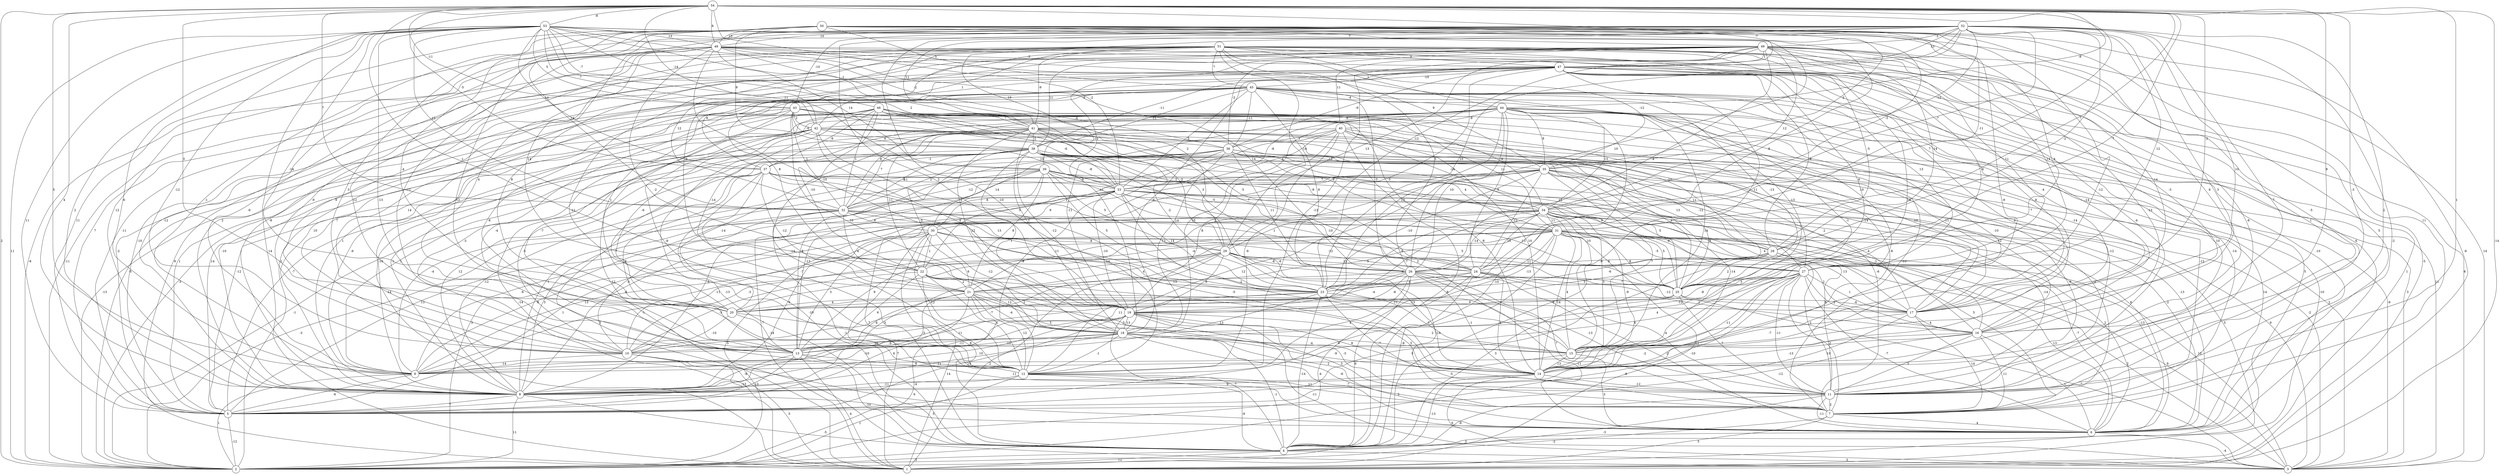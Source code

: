 graph { 
	 fontname="Helvetica,Arial,sans-serif" 
	 node [shape = circle]; 
	 54 -- 1 [label = "-14"];
	 54 -- 2 [label = "2"];
	 54 -- 8 [label = "4"];
	 54 -- 9 [label = "5"];
	 54 -- 11 [label = "1"];
	 54 -- 14 [label = "-3"];
	 54 -- 16 [label = "9"];
	 54 -- 19 [label = "-1"];
	 54 -- 20 [label = "3"];
	 54 -- 23 [label = "7"];
	 54 -- 24 [label = "-7"];
	 54 -- 27 [label = "-2"];
	 54 -- 31 [label = "7"];
	 54 -- 32 [label = "7"];
	 54 -- 33 [label = "-2"];
	 54 -- 37 [label = "-5"];
	 54 -- 42 [label = "-14"];
	 54 -- 43 [label = "-11"];
	 54 -- 44 [label = "-8"];
	 54 -- 47 [label = "-7"];
	 54 -- 48 [label = "8"];
	 54 -- 53 [label = "-8"];
	 53 -- 1 [label = "14"];
	 53 -- 2 [label = "11"];
	 53 -- 3 [label = "14"];
	 53 -- 5 [label = "11"];
	 53 -- 8 [label = "2"];
	 53 -- 9 [label = "6"];
	 53 -- 10 [label = "-12"];
	 53 -- 12 [label = "-13"];
	 53 -- 20 [label = "-14"];
	 53 -- 24 [label = "9"];
	 53 -- 25 [label = "-4"];
	 53 -- 26 [label = "10"];
	 53 -- 32 [label = "12"];
	 53 -- 33 [label = "2"];
	 53 -- 34 [label = "-3"];
	 53 -- 36 [label = "-2"];
	 53 -- 37 [label = "14"];
	 53 -- 39 [label = "11"];
	 53 -- 41 [label = "-1"];
	 53 -- 42 [label = "-7"];
	 53 -- 43 [label = "5"];
	 53 -- 46 [label = "-7"];
	 53 -- 48 [label = "13"];
	 52 -- 4 [label = "-2"];
	 52 -- 8 [label = "12"];
	 52 -- 11 [label = "2"];
	 52 -- 12 [label = "-10"];
	 52 -- 13 [label = "-11"];
	 52 -- 14 [label = "7"];
	 52 -- 15 [label = "3"];
	 52 -- 17 [label = "10"];
	 52 -- 18 [label = "2"];
	 52 -- 21 [label = "14"];
	 52 -- 23 [label = "10"];
	 52 -- 27 [label = "12"];
	 52 -- 28 [label = "-2"];
	 52 -- 29 [label = "-12"];
	 52 -- 34 [label = "-7"];
	 52 -- 35 [label = "-12"];
	 52 -- 39 [label = "10"];
	 52 -- 41 [label = "11"];
	 52 -- 43 [label = "-10"];
	 52 -- 47 [label = "13"];
	 52 -- 48 [label = "10"];
	 52 -- 49 [label = "-3"];
	 51 -- 1 [label = "-5"];
	 51 -- 2 [label = "-11"];
	 51 -- 5 [label = "7"];
	 51 -- 8 [label = "2"];
	 51 -- 10 [label = "-9"];
	 51 -- 11 [label = "-8"];
	 51 -- 12 [label = "-11"];
	 51 -- 15 [label = "14"];
	 51 -- 16 [label = "-3"];
	 51 -- 20 [label = "8"];
	 51 -- 22 [label = "-9"];
	 51 -- 25 [label = "-6"];
	 51 -- 26 [label = "5"];
	 51 -- 27 [label = "11"];
	 51 -- 28 [label = "-5"];
	 51 -- 29 [label = "-14"];
	 51 -- 32 [label = "12"];
	 51 -- 35 [label = "-12"];
	 51 -- 41 [label = "-9"];
	 51 -- 42 [label = "1"];
	 51 -- 44 [label = "1"];
	 51 -- 45 [label = "7"];
	 51 -- 47 [label = "3"];
	 50 -- 1 [label = "-8"];
	 50 -- 5 [label = "11"];
	 50 -- 7 [label = "11"];
	 50 -- 9 [label = "-1"];
	 50 -- 11 [label = "-5"];
	 50 -- 12 [label = "12"];
	 50 -- 13 [label = "3"];
	 50 -- 14 [label = "-9"];
	 50 -- 15 [label = "-12"];
	 50 -- 20 [label = "-4"];
	 50 -- 31 [label = "-11"];
	 50 -- 32 [label = "13"];
	 50 -- 35 [label = "-2"];
	 50 -- 38 [label = "9"];
	 50 -- 45 [label = "5"];
	 50 -- 48 [label = "13"];
	 50 -- 49 [label = "7"];
	 49 -- 2 [label = "2"];
	 49 -- 5 [label = "-11"];
	 49 -- 7 [label = "5"];
	 49 -- 8 [label = "-8"];
	 49 -- 10 [label = "9"];
	 49 -- 11 [label = "1"];
	 49 -- 12 [label = "-13"];
	 49 -- 14 [label = "-13"];
	 49 -- 16 [label = "6"];
	 49 -- 17 [label = "14"];
	 49 -- 18 [label = "-11"];
	 49 -- 26 [label = "-4"];
	 49 -- 27 [label = "13"];
	 49 -- 28 [label = "14"];
	 49 -- 29 [label = "13"];
	 49 -- 34 [label = "12"];
	 49 -- 36 [label = "-2"];
	 49 -- 38 [label = "11"];
	 49 -- 40 [label = "11"];
	 49 -- 47 [label = "1"];
	 48 -- 1 [label = "9"];
	 48 -- 2 [label = "-8"];
	 48 -- 6 [label = "6"];
	 48 -- 8 [label = "-12"];
	 48 -- 9 [label = "-6"];
	 48 -- 11 [label = "-4"];
	 48 -- 13 [label = "12"];
	 48 -- 15 [label = "-13"];
	 48 -- 18 [label = "-2"];
	 48 -- 19 [label = "-10"];
	 48 -- 20 [label = "4"];
	 48 -- 26 [label = "14"];
	 48 -- 29 [label = "2"];
	 48 -- 35 [label = "9"];
	 48 -- 39 [label = "14"];
	 48 -- 47 [label = "-3"];
	 47 -- 1 [label = "1"];
	 47 -- 2 [label = "-5"];
	 47 -- 3 [label = "6"];
	 47 -- 4 [label = "-9"];
	 47 -- 5 [label = "-10"];
	 47 -- 6 [label = "-10"];
	 47 -- 8 [label = "10"];
	 47 -- 10 [label = "14"];
	 47 -- 14 [label = "6"];
	 47 -- 16 [label = "-14"];
	 47 -- 17 [label = "-4"];
	 47 -- 18 [label = "-6"];
	 47 -- 22 [label = "8"];
	 47 -- 23 [label = "-3"];
	 47 -- 25 [label = "6"];
	 47 -- 27 [label = "13"];
	 47 -- 28 [label = "-8"];
	 47 -- 36 [label = "-9"];
	 47 -- 37 [label = "8"];
	 47 -- 38 [label = "-11"];
	 47 -- 45 [label = "-10"];
	 46 -- 1 [label = "-14"];
	 46 -- 2 [label = "-13"];
	 46 -- 7 [label = "-10"];
	 46 -- 8 [label = "-10"];
	 46 -- 11 [label = "-12"];
	 46 -- 12 [label = "-9"];
	 46 -- 13 [label = "-7"];
	 46 -- 14 [label = "-8"];
	 46 -- 21 [label = "-14"];
	 46 -- 22 [label = "-10"];
	 46 -- 24 [label = "5"];
	 46 -- 27 [label = "11"];
	 46 -- 29 [label = "-2"];
	 46 -- 31 [label = "11"];
	 46 -- 32 [label = "1"];
	 46 -- 33 [label = "-6"];
	 46 -- 34 [label = "-9"];
	 46 -- 37 [label = "-9"];
	 46 -- 41 [label = "7"];
	 45 -- 2 [label = "-5"];
	 45 -- 3 [label = "11"];
	 45 -- 5 [label = "-2"];
	 45 -- 7 [label = "-14"];
	 45 -- 8 [label = "1"];
	 45 -- 10 [label = "7"];
	 45 -- 11 [label = "10"];
	 45 -- 13 [label = "-6"];
	 45 -- 14 [label = "-10"];
	 45 -- 15 [label = "-1"];
	 45 -- 17 [label = "9"];
	 45 -- 20 [label = "1"];
	 45 -- 23 [label = "9"];
	 45 -- 25 [label = "-13"];
	 45 -- 26 [label = "-3"];
	 45 -- 33 [label = "5"];
	 45 -- 36 [label = "-11"];
	 45 -- 38 [label = "-11"];
	 45 -- 43 [label = "-9"];
	 45 -- 44 [label = "-4"];
	 44 -- 1 [label = "-10"];
	 44 -- 3 [label = "3"];
	 44 -- 4 [label = "-10"];
	 44 -- 5 [label = "14"];
	 44 -- 6 [label = "5"];
	 44 -- 7 [label = "-12"];
	 44 -- 15 [label = "14"];
	 44 -- 17 [label = "7"];
	 44 -- 18 [label = "10"];
	 44 -- 19 [label = "-11"];
	 44 -- 20 [label = "-6"];
	 44 -- 23 [label = "13"];
	 44 -- 24 [label = "5"];
	 44 -- 26 [label = "10"];
	 44 -- 27 [label = "10"];
	 44 -- 32 [label = "8"];
	 44 -- 33 [label = "-8"];
	 44 -- 34 [label = "13"];
	 44 -- 35 [label = "8"];
	 44 -- 37 [label = "6"];
	 44 -- 40 [label = "-9"];
	 44 -- 41 [label = "9"];
	 44 -- 42 [label = "-4"];
	 43 -- 4 [label = "12"];
	 43 -- 5 [label = "1"];
	 43 -- 13 [label = "-4"];
	 43 -- 14 [label = "10"];
	 43 -- 16 [label = "-14"];
	 43 -- 18 [label = "10"];
	 43 -- 26 [label = "3"];
	 43 -- 28 [label = "-10"];
	 43 -- 32 [label = "-1"];
	 43 -- 38 [label = "-6"];
	 43 -- 41 [label = "-1"];
	 43 -- 42 [label = "2"];
	 42 -- 1 [label = "-14"];
	 42 -- 3 [label = "-9"];
	 42 -- 4 [label = "-13"];
	 42 -- 5 [label = "-12"];
	 42 -- 7 [label = "-6"];
	 42 -- 8 [label = "-10"];
	 42 -- 10 [label = "-3"];
	 42 -- 17 [label = "-14"];
	 42 -- 19 [label = "4"];
	 42 -- 23 [label = "5"];
	 42 -- 33 [label = "10"];
	 42 -- 36 [label = "-10"];
	 41 -- 3 [label = "2"];
	 41 -- 8 [label = "-1"];
	 41 -- 9 [label = "-6"];
	 41 -- 12 [label = "-14"];
	 41 -- 15 [label = "10"];
	 41 -- 17 [label = "10"];
	 41 -- 18 [label = "12"];
	 41 -- 19 [label = "1"];
	 41 -- 22 [label = "-11"];
	 41 -- 23 [label = "-2"];
	 41 -- 24 [label = "7"];
	 41 -- 25 [label = "13"];
	 41 -- 27 [label = "11"];
	 41 -- 31 [label = "8"];
	 41 -- 32 [label = "7"];
	 41 -- 38 [label = "-2"];
	 40 -- 4 [label = "-8"];
	 40 -- 5 [label = "-7"];
	 40 -- 12 [label = "-9"];
	 40 -- 14 [label = "-8"];
	 40 -- 17 [label = "-11"];
	 40 -- 19 [label = "2"];
	 40 -- 22 [label = "1"];
	 40 -- 25 [label = "-12"];
	 40 -- 33 [label = "-4"];
	 40 -- 34 [label = "-14"];
	 40 -- 36 [label = "1"];
	 39 -- 1 [label = "-7"];
	 39 -- 6 [label = "-2"];
	 39 -- 8 [label = "-1"];
	 39 -- 9 [label = "-4"];
	 39 -- 15 [label = "2"];
	 39 -- 21 [label = "8"];
	 39 -- 23 [label = "5"];
	 39 -- 29 [label = "5"];
	 39 -- 30 [label = "8"];
	 39 -- 31 [label = "-5"];
	 39 -- 32 [label = "-12"];
	 39 -- 33 [label = "-6"];
	 39 -- 34 [label = "-9"];
	 38 -- 2 [label = "-1"];
	 38 -- 3 [label = "-2"];
	 38 -- 6 [label = "-13"];
	 38 -- 8 [label = "12"];
	 38 -- 9 [label = "1"];
	 38 -- 10 [label = "-3"];
	 38 -- 13 [label = "-7"];
	 38 -- 14 [label = "-6"];
	 38 -- 16 [label = "12"];
	 38 -- 17 [label = "2"];
	 38 -- 18 [label = "1"];
	 38 -- 19 [label = "-12"];
	 38 -- 21 [label = "-5"];
	 38 -- 25 [label = "9"];
	 38 -- 28 [label = "12"];
	 38 -- 32 [label = "11"];
	 38 -- 33 [label = "-8"];
	 38 -- 34 [label = "2"];
	 38 -- 37 [label = "-1"];
	 37 -- 1 [label = "3"];
	 37 -- 4 [label = "-10"];
	 37 -- 6 [label = "6"];
	 37 -- 8 [label = "-12"];
	 37 -- 12 [label = "-7"];
	 37 -- 13 [label = "-9"];
	 37 -- 16 [label = "-4"];
	 37 -- 21 [label = "-12"];
	 37 -- 23 [label = "13"];
	 37 -- 25 [label = "1"];
	 37 -- 33 [label = "-6"];
	 36 -- 6 [label = "14"];
	 36 -- 7 [label = "-2"];
	 36 -- 12 [label = "-8"];
	 36 -- 13 [label = "8"];
	 36 -- 18 [label = "-13"];
	 36 -- 20 [label = "-14"];
	 36 -- 25 [label = "1"];
	 36 -- 26 [label = "11"];
	 36 -- 30 [label = "14"];
	 36 -- 31 [label = "4"];
	 36 -- 32 [label = "2"];
	 36 -- 35 [label = "-13"];
	 35 -- 1 [label = "5"];
	 35 -- 2 [label = "3"];
	 35 -- 3 [label = "9"];
	 35 -- 8 [label = "-5"];
	 35 -- 11 [label = "-9"];
	 35 -- 12 [label = "12"];
	 35 -- 13 [label = "-13"];
	 35 -- 14 [label = "-14"];
	 35 -- 15 [label = "7"];
	 35 -- 21 [label = "8"];
	 35 -- 23 [label = "-10"];
	 35 -- 24 [label = "-12"];
	 35 -- 25 [label = "5"];
	 35 -- 33 [label = "7"];
	 34 -- 2 [label = "5"];
	 34 -- 5 [label = "1"];
	 34 -- 6 [label = "-13"];
	 34 -- 7 [label = "5"];
	 34 -- 8 [label = "9"];
	 34 -- 9 [label = "-6"];
	 34 -- 11 [label = "6"];
	 34 -- 14 [label = "-9"];
	 34 -- 15 [label = "3"];
	 34 -- 19 [label = "-7"];
	 34 -- 23 [label = "-4"];
	 34 -- 24 [label = "10"];
	 34 -- 25 [label = "5"];
	 34 -- 26 [label = "-14"];
	 34 -- 27 [label = "-9"];
	 34 -- 31 [label = "11"];
	 33 -- 2 [label = "-3"];
	 33 -- 4 [label = "7"];
	 33 -- 5 [label = "13"];
	 33 -- 8 [label = "-6"];
	 33 -- 11 [label = "-14"];
	 33 -- 14 [label = "-2"];
	 33 -- 16 [label = "-1"];
	 33 -- 17 [label = "4"];
	 33 -- 19 [label = "-10"];
	 33 -- 23 [label = "14"];
	 33 -- 24 [label = "-10"];
	 33 -- 25 [label = "-13"];
	 33 -- 30 [label = "9"];
	 33 -- 32 [label = "2"];
	 32 -- 4 [label = "-1"];
	 32 -- 6 [label = "2"];
	 32 -- 8 [label = "3"];
	 32 -- 10 [label = "-5"];
	 32 -- 14 [label = "-5"];
	 32 -- 21 [label = "4"];
	 32 -- 23 [label = "-11"];
	 32 -- 30 [label = "8"];
	 32 -- 31 [label = "14"];
	 31 -- 1 [label = "-10"];
	 31 -- 3 [label = "12"];
	 31 -- 4 [label = "-8"];
	 31 -- 6 [label = "-7"];
	 31 -- 9 [label = "13"];
	 31 -- 10 [label = "-3"];
	 31 -- 13 [label = "9"];
	 31 -- 14 [label = "14"];
	 31 -- 15 [label = "4"];
	 31 -- 16 [label = "2"];
	 31 -- 17 [label = "13"];
	 31 -- 19 [label = "-13"];
	 31 -- 20 [label = "6"];
	 31 -- 21 [label = "5"];
	 31 -- 22 [label = "-4"];
	 31 -- 23 [label = "11"];
	 31 -- 25 [label = "8"];
	 31 -- 27 [label = "-5"];
	 31 -- 28 [label = "-9"];
	 30 -- 1 [label = "7"];
	 30 -- 4 [label = "8"];
	 30 -- 9 [label = "8"];
	 30 -- 10 [label = "-11"];
	 30 -- 12 [label = "12"];
	 30 -- 13 [label = "3"];
	 30 -- 19 [label = "-12"];
	 30 -- 22 [label = "1"];
	 30 -- 23 [label = "-14"];
	 30 -- 24 [label = "-12"];
	 30 -- 27 [label = "5"];
	 30 -- 29 [label = "9"];
	 29 -- 1 [label = "2"];
	 29 -- 3 [label = "2"];
	 29 -- 7 [label = "-14"];
	 29 -- 8 [label = "3"];
	 29 -- 9 [label = "-1"];
	 29 -- 13 [label = "-2"];
	 29 -- 15 [label = "-13"];
	 29 -- 19 [label = "6"];
	 29 -- 21 [label = "4"];
	 29 -- 24 [label = "12"];
	 29 -- 25 [label = "-4"];
	 29 -- 26 [label = "-8"];
	 28 -- 3 [label = "9"];
	 28 -- 4 [label = "3"];
	 28 -- 6 [label = "13"];
	 28 -- 11 [label = "-2"];
	 28 -- 20 [label = "3"];
	 28 -- 23 [label = "-6"];
	 28 -- 25 [label = "2"];
	 28 -- 26 [label = "6"];
	 27 -- 2 [label = "-8"];
	 27 -- 5 [label = "12"];
	 27 -- 6 [label = "-7"];
	 27 -- 7 [label = "-2"];
	 27 -- 9 [label = "6"];
	 27 -- 10 [label = "4"];
	 27 -- 11 [label = "-11"];
	 27 -- 14 [label = "-11"];
	 27 -- 16 [label = "-2"];
	 27 -- 17 [label = "1"];
	 27 -- 18 [label = "-12"];
	 27 -- 20 [label = "-8"];
	 27 -- 25 [label = "3"];
	 26 -- 4 [label = "9"];
	 26 -- 6 [label = "-2"];
	 26 -- 7 [label = "7"];
	 26 -- 10 [label = "-7"];
	 26 -- 11 [label = "-13"];
	 26 -- 12 [label = "4"];
	 26 -- 13 [label = "11"];
	 26 -- 14 [label = "-1"];
	 26 -- 19 [label = "-8"];
	 26 -- 21 [label = "13"];
	 26 -- 25 [label = "-7"];
	 25 -- 3 [label = "7"];
	 25 -- 5 [label = "5"];
	 25 -- 11 [label = "7"];
	 25 -- 17 [label = "-6"];
	 25 -- 19 [label = "6"];
	 25 -- 20 [label = "-11"];
	 24 -- 2 [label = "-4"];
	 24 -- 5 [label = "9"];
	 24 -- 11 [label = "-4"];
	 24 -- 14 [label = "4"];
	 24 -- 16 [label = "1"];
	 24 -- 17 [label = "-12"];
	 24 -- 20 [label = "-4"];
	 24 -- 23 [label = "4"];
	 23 -- 4 [label = "-14"];
	 23 -- 6 [label = "-11"];
	 23 -- 9 [label = "11"];
	 23 -- 11 [label = "-7"];
	 23 -- 13 [label = "13"];
	 23 -- 15 [label = "3"];
	 23 -- 20 [label = "4"];
	 22 -- 1 [label = "14"];
	 22 -- 7 [label = "5"];
	 22 -- 10 [label = "-3"];
	 22 -- 12 [label = "4"];
	 22 -- 13 [label = "6"];
	 22 -- 14 [label = "-5"];
	 22 -- 18 [label = "12"];
	 22 -- 21 [label = "2"];
	 21 -- 2 [label = "-4"];
	 21 -- 5 [label = "6"];
	 21 -- 6 [label = "2"];
	 21 -- 8 [label = "-9"];
	 21 -- 12 [label = "12"];
	 21 -- 13 [label = "6"];
	 21 -- 15 [label = "5"];
	 21 -- 17 [label = "6"];
	 21 -- 18 [label = "-4"];
	 20 -- 6 [label = "11"];
	 20 -- 10 [label = "-10"];
	 20 -- 13 [label = "-14"];
	 19 -- 3 [label = "-11"];
	 19 -- 4 [label = "7"];
	 19 -- 5 [label = "14"];
	 19 -- 7 [label = "3"];
	 19 -- 8 [label = "10"];
	 19 -- 9 [label = "-11"];
	 19 -- 10 [label = "-3"];
	 19 -- 11 [label = "-3"];
	 19 -- 14 [label = "8"];
	 19 -- 15 [label = "2"];
	 19 -- 18 [label = "13"];
	 18 -- 4 [label = "-1"];
	 18 -- 6 [label = "-7"];
	 18 -- 7 [label = "-6"];
	 18 -- 8 [label = "11"];
	 18 -- 9 [label = "-10"];
	 18 -- 10 [label = "10"];
	 18 -- 12 [label = "-1"];
	 18 -- 13 [label = "-10"];
	 18 -- 14 [label = "-9"];
	 18 -- 15 [label = "-4"];
	 17 -- 7 [label = "14"];
	 17 -- 8 [label = "13"];
	 17 -- 15 [label = "-7"];
	 17 -- 16 [label = "4"];
	 16 -- 5 [label = "-12"];
	 16 -- 6 [label = "1"];
	 16 -- 7 [label = "11"];
	 16 -- 9 [label = "-2"];
	 16 -- 11 [label = "3"];
	 16 -- 14 [label = "-13"];
	 15 -- 6 [label = "3"];
	 15 -- 8 [label = "-5"];
	 15 -- 14 [label = "13"];
	 14 -- 3 [label = "6"];
	 14 -- 4 [label = "-13"];
	 14 -- 8 [label = "9"];
	 14 -- 11 [label = "-12"];
	 13 -- 1 [label = "4"];
	 13 -- 4 [label = "-10"];
	 13 -- 5 [label = "13"];
	 13 -- 8 [label = "-8"];
	 13 -- 12 [label = "6"];
	 12 -- 2 [label = "1"];
	 12 -- 4 [label = "-9"];
	 12 -- 7 [label = "5"];
	 12 -- 8 [label = "-11"];
	 12 -- 11 [label = "11"];
	 11 -- 2 [label = "-3"];
	 11 -- 4 [label = "-6"];
	 11 -- 6 [label = "-11"];
	 11 -- 7 [label = "2"];
	 10 -- 1 [label = "5"];
	 10 -- 5 [label = "-13"];
	 10 -- 6 [label = "6"];
	 10 -- 9 [label = "-14"];
	 9 -- 2 [label = "1"];
	 9 -- 5 [label = "-6"];
	 8 -- 2 [label = "11"];
	 8 -- 3 [label = "-5"];
	 8 -- 5 [label = "7"];
	 8 -- 6 [label = "5"];
	 7 -- 1 [label = "3"];
	 7 -- 2 [label = "-2"];
	 7 -- 6 [label = "4"];
	 6 -- 3 [label = "-4"];
	 6 -- 4 [label = "2"];
	 5 -- 2 [label = "-12"];
	 4 -- 1 [label = "12"];
	 4 -- 2 [label = "-3"];
	 4 -- 3 [label = "3"];
	 1;
	 2;
	 3;
	 4;
	 5;
	 6;
	 7;
	 8;
	 9;
	 10;
	 11;
	 12;
	 13;
	 14;
	 15;
	 16;
	 17;
	 18;
	 19;
	 20;
	 21;
	 22;
	 23;
	 24;
	 25;
	 26;
	 27;
	 28;
	 29;
	 30;
	 31;
	 32;
	 33;
	 34;
	 35;
	 36;
	 37;
	 38;
	 39;
	 40;
	 41;
	 42;
	 43;
	 44;
	 45;
	 46;
	 47;
	 48;
	 49;
	 50;
	 51;
	 52;
	 53;
	 54;
}
